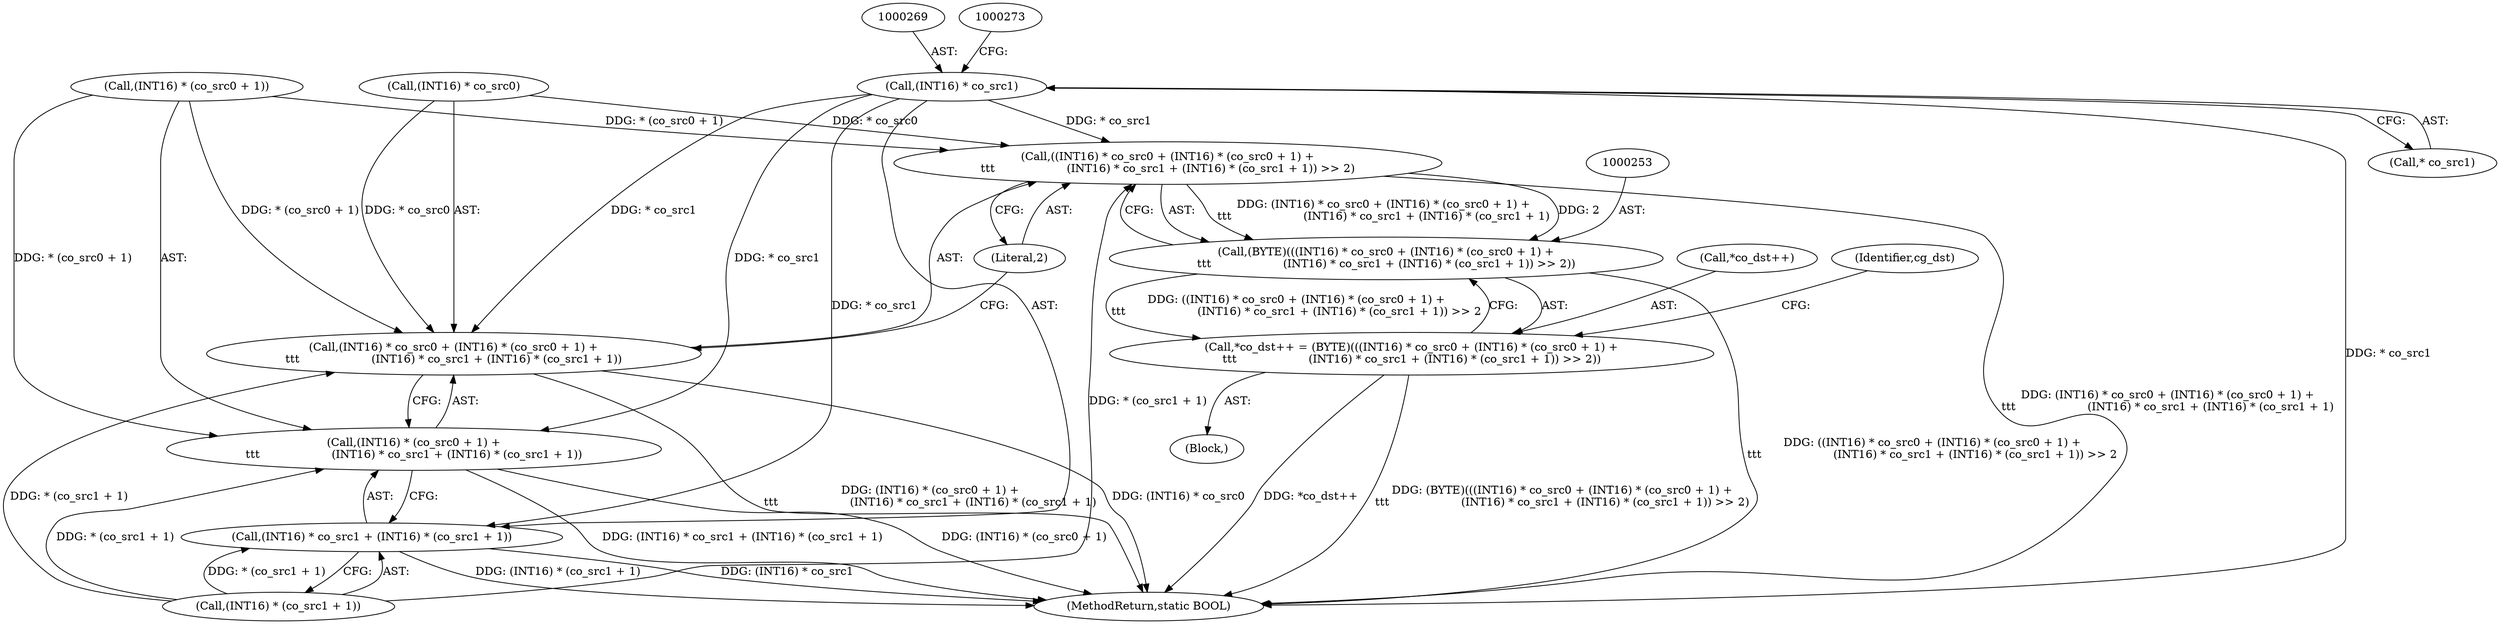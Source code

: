 digraph "0_FreeRDP_d1112c279bd1a327e8e4d0b5f371458bf2579659_6@pointer" {
"1000268" [label="(Call,(INT16) * co_src1)"];
"1000254" [label="(Call,((INT16) * co_src0 + (INT16) * (co_src0 + 1) +\n\t\t\t                    (INT16) * co_src1 + (INT16) * (co_src1 + 1)) >> 2)"];
"1000252" [label="(Call,(BYTE)(((INT16) * co_src0 + (INT16) * (co_src0 + 1) +\n\t\t\t                    (INT16) * co_src1 + (INT16) * (co_src1 + 1)) >> 2))"];
"1000248" [label="(Call,*co_dst++ = (BYTE)(((INT16) * co_src0 + (INT16) * (co_src0 + 1) +\n\t\t\t                    (INT16) * co_src1 + (INT16) * (co_src1 + 1)) >> 2))"];
"1000255" [label="(Call,(INT16) * co_src0 + (INT16) * (co_src0 + 1) +\n\t\t\t                    (INT16) * co_src1 + (INT16) * (co_src1 + 1))"];
"1000260" [label="(Call,(INT16) * (co_src0 + 1) +\n\t\t\t                    (INT16) * co_src1 + (INT16) * (co_src1 + 1))"];
"1000267" [label="(Call,(INT16) * co_src1 + (INT16) * (co_src1 + 1))"];
"1000267" [label="(Call,(INT16) * co_src1 + (INT16) * (co_src1 + 1))"];
"1000252" [label="(Call,(BYTE)(((INT16) * co_src0 + (INT16) * (co_src0 + 1) +\n\t\t\t                    (INT16) * co_src1 + (INT16) * (co_src1 + 1)) >> 2))"];
"1000249" [label="(Call,*co_dst++)"];
"1000261" [label="(Call,(INT16) * (co_src0 + 1))"];
"1000272" [label="(Call,(INT16) * (co_src1 + 1))"];
"1000248" [label="(Call,*co_dst++ = (BYTE)(((INT16) * co_src0 + (INT16) * (co_src0 + 1) +\n\t\t\t                    (INT16) * co_src1 + (INT16) * (co_src1 + 1)) >> 2))"];
"1000282" [label="(Identifier,cg_dst)"];
"1000270" [label="(Call,* co_src1)"];
"1000324" [label="(MethodReturn,static BOOL)"];
"1000256" [label="(Call,(INT16) * co_src0)"];
"1000247" [label="(Block,)"];
"1000268" [label="(Call,(INT16) * co_src1)"];
"1000260" [label="(Call,(INT16) * (co_src0 + 1) +\n\t\t\t                    (INT16) * co_src1 + (INT16) * (co_src1 + 1))"];
"1000254" [label="(Call,((INT16) * co_src0 + (INT16) * (co_src0 + 1) +\n\t\t\t                    (INT16) * co_src1 + (INT16) * (co_src1 + 1)) >> 2)"];
"1000278" [label="(Literal,2)"];
"1000255" [label="(Call,(INT16) * co_src0 + (INT16) * (co_src0 + 1) +\n\t\t\t                    (INT16) * co_src1 + (INT16) * (co_src1 + 1))"];
"1000268" -> "1000267"  [label="AST: "];
"1000268" -> "1000270"  [label="CFG: "];
"1000269" -> "1000268"  [label="AST: "];
"1000270" -> "1000268"  [label="AST: "];
"1000273" -> "1000268"  [label="CFG: "];
"1000268" -> "1000324"  [label="DDG: * co_src1"];
"1000268" -> "1000254"  [label="DDG: * co_src1"];
"1000268" -> "1000255"  [label="DDG: * co_src1"];
"1000268" -> "1000260"  [label="DDG: * co_src1"];
"1000268" -> "1000267"  [label="DDG: * co_src1"];
"1000254" -> "1000252"  [label="AST: "];
"1000254" -> "1000278"  [label="CFG: "];
"1000255" -> "1000254"  [label="AST: "];
"1000278" -> "1000254"  [label="AST: "];
"1000252" -> "1000254"  [label="CFG: "];
"1000254" -> "1000324"  [label="DDG: (INT16) * co_src0 + (INT16) * (co_src0 + 1) +\n\t\t\t                    (INT16) * co_src1 + (INT16) * (co_src1 + 1)"];
"1000254" -> "1000252"  [label="DDG: (INT16) * co_src0 + (INT16) * (co_src0 + 1) +\n\t\t\t                    (INT16) * co_src1 + (INT16) * (co_src1 + 1)"];
"1000254" -> "1000252"  [label="DDG: 2"];
"1000256" -> "1000254"  [label="DDG: * co_src0"];
"1000261" -> "1000254"  [label="DDG: * (co_src0 + 1)"];
"1000272" -> "1000254"  [label="DDG: * (co_src1 + 1)"];
"1000252" -> "1000248"  [label="AST: "];
"1000253" -> "1000252"  [label="AST: "];
"1000248" -> "1000252"  [label="CFG: "];
"1000252" -> "1000324"  [label="DDG: ((INT16) * co_src0 + (INT16) * (co_src0 + 1) +\n\t\t\t                    (INT16) * co_src1 + (INT16) * (co_src1 + 1)) >> 2"];
"1000252" -> "1000248"  [label="DDG: ((INT16) * co_src0 + (INT16) * (co_src0 + 1) +\n\t\t\t                    (INT16) * co_src1 + (INT16) * (co_src1 + 1)) >> 2"];
"1000248" -> "1000247"  [label="AST: "];
"1000249" -> "1000248"  [label="AST: "];
"1000282" -> "1000248"  [label="CFG: "];
"1000248" -> "1000324"  [label="DDG: (BYTE)(((INT16) * co_src0 + (INT16) * (co_src0 + 1) +\n\t\t\t                    (INT16) * co_src1 + (INT16) * (co_src1 + 1)) >> 2)"];
"1000248" -> "1000324"  [label="DDG: *co_dst++"];
"1000255" -> "1000260"  [label="CFG: "];
"1000256" -> "1000255"  [label="AST: "];
"1000260" -> "1000255"  [label="AST: "];
"1000278" -> "1000255"  [label="CFG: "];
"1000255" -> "1000324"  [label="DDG: (INT16) * (co_src0 + 1) +\n\t\t\t                    (INT16) * co_src1 + (INT16) * (co_src1 + 1)"];
"1000255" -> "1000324"  [label="DDG: (INT16) * co_src0"];
"1000256" -> "1000255"  [label="DDG: * co_src0"];
"1000261" -> "1000255"  [label="DDG: * (co_src0 + 1)"];
"1000272" -> "1000255"  [label="DDG: * (co_src1 + 1)"];
"1000260" -> "1000267"  [label="CFG: "];
"1000261" -> "1000260"  [label="AST: "];
"1000267" -> "1000260"  [label="AST: "];
"1000260" -> "1000324"  [label="DDG: (INT16) * co_src1 + (INT16) * (co_src1 + 1)"];
"1000260" -> "1000324"  [label="DDG: (INT16) * (co_src0 + 1)"];
"1000261" -> "1000260"  [label="DDG: * (co_src0 + 1)"];
"1000272" -> "1000260"  [label="DDG: * (co_src1 + 1)"];
"1000267" -> "1000272"  [label="CFG: "];
"1000272" -> "1000267"  [label="AST: "];
"1000267" -> "1000324"  [label="DDG: (INT16) * co_src1"];
"1000267" -> "1000324"  [label="DDG: (INT16) * (co_src1 + 1)"];
"1000272" -> "1000267"  [label="DDG: * (co_src1 + 1)"];
}

